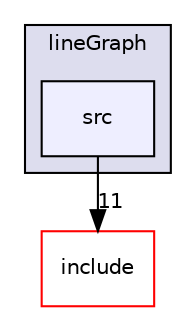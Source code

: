 digraph "/home/vicky/pgrouting/pgrouting/pgrouting/src/lineGraph/src" {
  compound=true
  node [ fontsize="10", fontname="Helvetica"];
  edge [ labelfontsize="10", labelfontname="Helvetica"];
  subgraph clusterdir_aabe0c22debf2d456d4199c1a120fead {
    graph [ bgcolor="#ddddee", pencolor="black", label="lineGraph" fontname="Helvetica", fontsize="10", URL="dir_aabe0c22debf2d456d4199c1a120fead.html"]
  dir_36ba6e31221d3befaa96e4d8dfab3852 [shape=box, label="src", style="filled", fillcolor="#eeeeff", pencolor="black", URL="dir_36ba6e31221d3befaa96e4d8dfab3852.html"];
  }
  dir_d44c64559bbebec7f509842c48db8b23 [shape=box label="include" fillcolor="white" style="filled" color="red" URL="dir_d44c64559bbebec7f509842c48db8b23.html"];
  dir_36ba6e31221d3befaa96e4d8dfab3852->dir_d44c64559bbebec7f509842c48db8b23 [headlabel="11", labeldistance=1.5 headhref="dir_000065_000000.html"];
}
